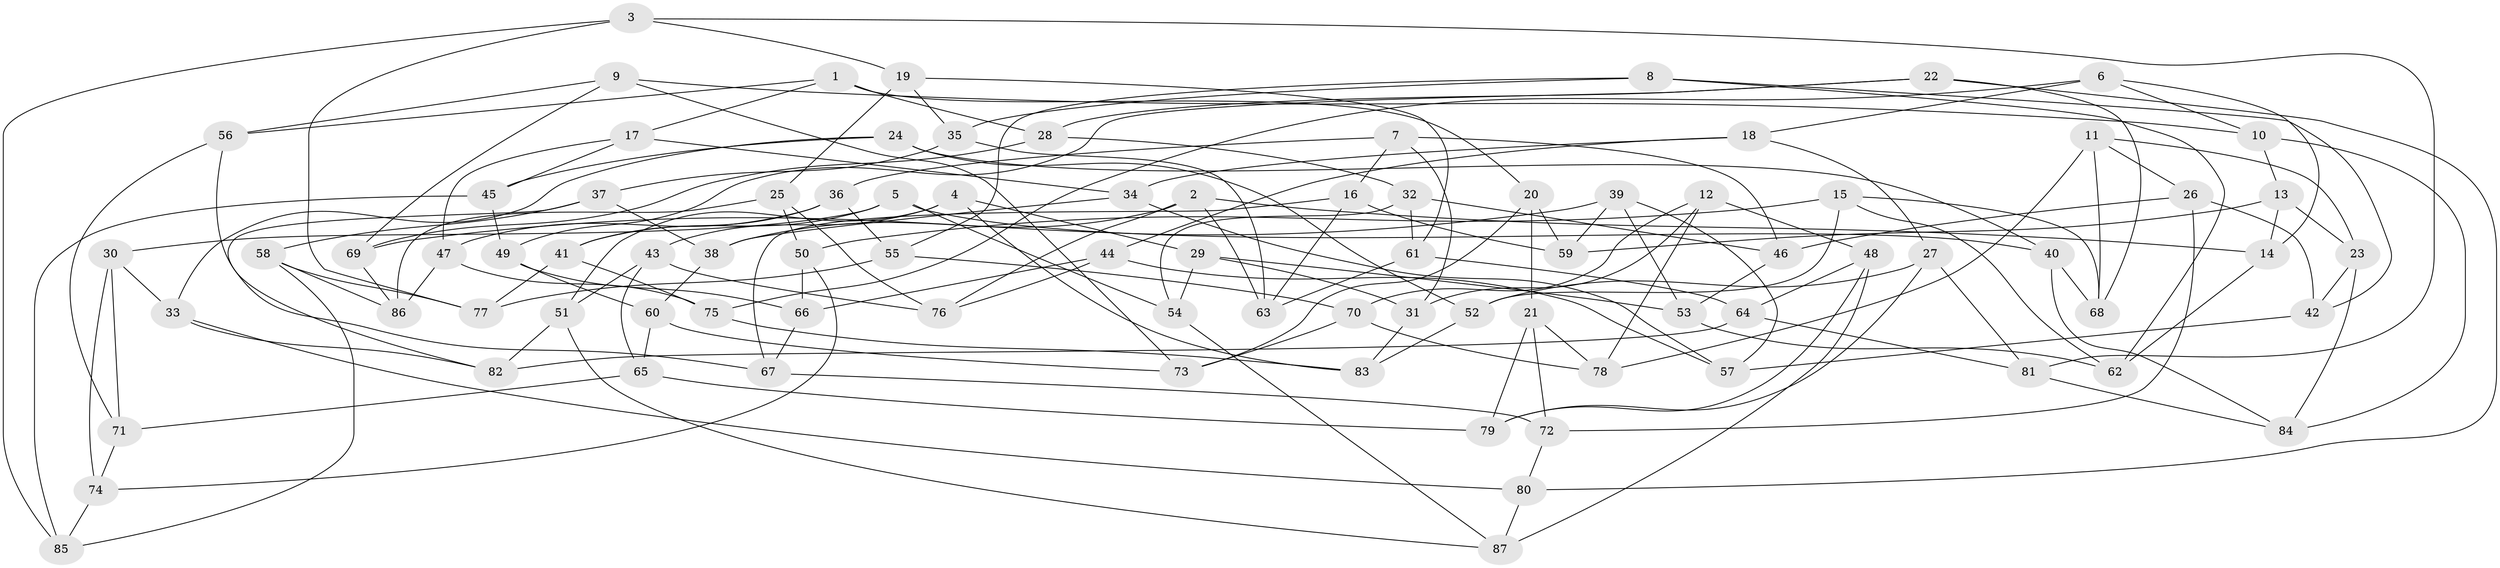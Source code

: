 // coarse degree distribution, {6: 0.4166666666666667, 5: 0.03333333333333333, 4: 0.55}
// Generated by graph-tools (version 1.1) at 2025/24/03/03/25 07:24:30]
// undirected, 87 vertices, 174 edges
graph export_dot {
graph [start="1"]
  node [color=gray90,style=filled];
  1;
  2;
  3;
  4;
  5;
  6;
  7;
  8;
  9;
  10;
  11;
  12;
  13;
  14;
  15;
  16;
  17;
  18;
  19;
  20;
  21;
  22;
  23;
  24;
  25;
  26;
  27;
  28;
  29;
  30;
  31;
  32;
  33;
  34;
  35;
  36;
  37;
  38;
  39;
  40;
  41;
  42;
  43;
  44;
  45;
  46;
  47;
  48;
  49;
  50;
  51;
  52;
  53;
  54;
  55;
  56;
  57;
  58;
  59;
  60;
  61;
  62;
  63;
  64;
  65;
  66;
  67;
  68;
  69;
  70;
  71;
  72;
  73;
  74;
  75;
  76;
  77;
  78;
  79;
  80;
  81;
  82;
  83;
  84;
  85;
  86;
  87;
  1 -- 56;
  1 -- 20;
  1 -- 17;
  1 -- 28;
  2 -- 76;
  2 -- 38;
  2 -- 63;
  2 -- 14;
  3 -- 19;
  3 -- 85;
  3 -- 81;
  3 -- 77;
  4 -- 83;
  4 -- 51;
  4 -- 29;
  4 -- 43;
  5 -- 40;
  5 -- 54;
  5 -- 30;
  5 -- 41;
  6 -- 10;
  6 -- 14;
  6 -- 75;
  6 -- 18;
  7 -- 16;
  7 -- 31;
  7 -- 36;
  7 -- 46;
  8 -- 35;
  8 -- 55;
  8 -- 62;
  8 -- 42;
  9 -- 73;
  9 -- 69;
  9 -- 56;
  9 -- 10;
  10 -- 84;
  10 -- 13;
  11 -- 78;
  11 -- 68;
  11 -- 26;
  11 -- 23;
  12 -- 31;
  12 -- 78;
  12 -- 70;
  12 -- 48;
  13 -- 59;
  13 -- 14;
  13 -- 23;
  14 -- 62;
  15 -- 52;
  15 -- 62;
  15 -- 50;
  15 -- 68;
  16 -- 67;
  16 -- 59;
  16 -- 63;
  17 -- 47;
  17 -- 45;
  17 -- 34;
  18 -- 34;
  18 -- 27;
  18 -- 44;
  19 -- 61;
  19 -- 25;
  19 -- 35;
  20 -- 59;
  20 -- 73;
  20 -- 21;
  21 -- 78;
  21 -- 79;
  21 -- 72;
  22 -- 80;
  22 -- 28;
  22 -- 49;
  22 -- 68;
  23 -- 84;
  23 -- 42;
  24 -- 40;
  24 -- 52;
  24 -- 33;
  24 -- 45;
  25 -- 86;
  25 -- 50;
  25 -- 76;
  26 -- 46;
  26 -- 42;
  26 -- 72;
  27 -- 81;
  27 -- 79;
  27 -- 52;
  28 -- 32;
  28 -- 69;
  29 -- 31;
  29 -- 54;
  29 -- 53;
  30 -- 33;
  30 -- 71;
  30 -- 74;
  31 -- 83;
  32 -- 46;
  32 -- 54;
  32 -- 61;
  33 -- 80;
  33 -- 82;
  34 -- 38;
  34 -- 57;
  35 -- 37;
  35 -- 63;
  36 -- 47;
  36 -- 55;
  36 -- 41;
  37 -- 58;
  37 -- 82;
  37 -- 38;
  38 -- 60;
  39 -- 57;
  39 -- 69;
  39 -- 53;
  39 -- 59;
  40 -- 68;
  40 -- 84;
  41 -- 77;
  41 -- 75;
  42 -- 57;
  43 -- 51;
  43 -- 76;
  43 -- 65;
  44 -- 76;
  44 -- 66;
  44 -- 57;
  45 -- 49;
  45 -- 85;
  46 -- 53;
  47 -- 75;
  47 -- 86;
  48 -- 87;
  48 -- 79;
  48 -- 64;
  49 -- 60;
  49 -- 66;
  50 -- 74;
  50 -- 66;
  51 -- 82;
  51 -- 87;
  52 -- 83;
  53 -- 62;
  54 -- 87;
  55 -- 70;
  55 -- 77;
  56 -- 67;
  56 -- 71;
  58 -- 86;
  58 -- 77;
  58 -- 85;
  60 -- 73;
  60 -- 65;
  61 -- 63;
  61 -- 64;
  64 -- 82;
  64 -- 81;
  65 -- 71;
  65 -- 79;
  66 -- 67;
  67 -- 72;
  69 -- 86;
  70 -- 73;
  70 -- 78;
  71 -- 74;
  72 -- 80;
  74 -- 85;
  75 -- 83;
  80 -- 87;
  81 -- 84;
}

